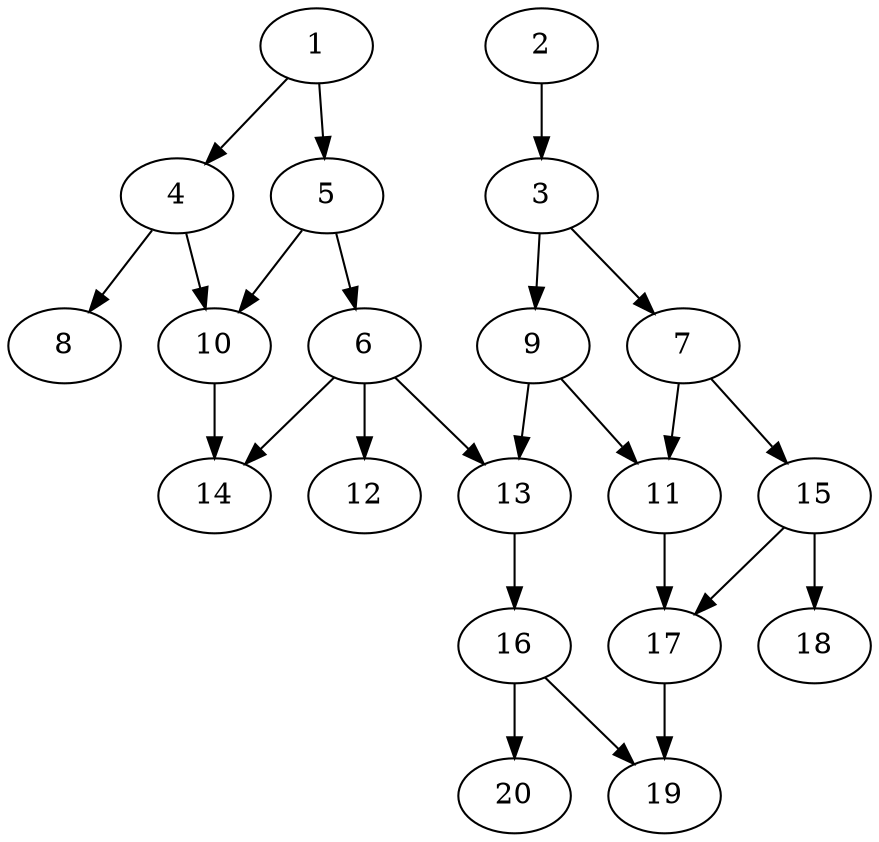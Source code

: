 // DAG automatically generated by daggen at Sat Jul 27 15:37:47 2019
// ./daggen --dot -n 20 --ccr 0.5 --fat 0.5 --regular 0.5 --density 0.4 --mindata 5242880 --maxdata 52428800 
digraph G {
  1 [size="72660992", alpha="0.06", expect_size="36330496"] 
  1 -> 4 [size ="36330496"]
  1 -> 5 [size ="36330496"]
  2 [size="82710528", alpha="0.06", expect_size="41355264"] 
  2 -> 3 [size ="41355264"]
  3 [size="104497152", alpha="0.14", expect_size="52248576"] 
  3 -> 7 [size ="52248576"]
  3 -> 9 [size ="52248576"]
  4 [size="48914432", alpha="0.19", expect_size="24457216"] 
  4 -> 8 [size ="24457216"]
  4 -> 10 [size ="24457216"]
  5 [size="51855360", alpha="0.14", expect_size="25927680"] 
  5 -> 6 [size ="25927680"]
  5 -> 10 [size ="25927680"]
  6 [size="77221888", alpha="0.08", expect_size="38610944"] 
  6 -> 12 [size ="38610944"]
  6 -> 13 [size ="38610944"]
  6 -> 14 [size ="38610944"]
  7 [size="65067008", alpha="0.11", expect_size="32533504"] 
  7 -> 11 [size ="32533504"]
  7 -> 15 [size ="32533504"]
  8 [size="17410048", alpha="0.09", expect_size="8705024"] 
  9 [size="65015808", alpha="0.17", expect_size="32507904"] 
  9 -> 11 [size ="32507904"]
  9 -> 13 [size ="32507904"]
  10 [size="44920832", alpha="0.05", expect_size="22460416"] 
  10 -> 14 [size ="22460416"]
  11 [size="57337856", alpha="0.12", expect_size="28668928"] 
  11 -> 17 [size ="28668928"]
  12 [size="84551680", alpha="0.11", expect_size="42275840"] 
  13 [size="18055168", alpha="0.05", expect_size="9027584"] 
  13 -> 16 [size ="9027584"]
  14 [size="82991104", alpha="0.17", expect_size="41495552"] 
  15 [size="80592896", alpha="0.10", expect_size="40296448"] 
  15 -> 17 [size ="40296448"]
  15 -> 18 [size ="40296448"]
  16 [size="53614592", alpha="0.04", expect_size="26807296"] 
  16 -> 19 [size ="26807296"]
  16 -> 20 [size ="26807296"]
  17 [size="93075456", alpha="0.09", expect_size="46537728"] 
  17 -> 19 [size ="46537728"]
  18 [size="48715776", alpha="0.15", expect_size="24357888"] 
  19 [size="88891392", alpha="0.05", expect_size="44445696"] 
  20 [size="73775104", alpha="0.12", expect_size="36887552"] 
}
